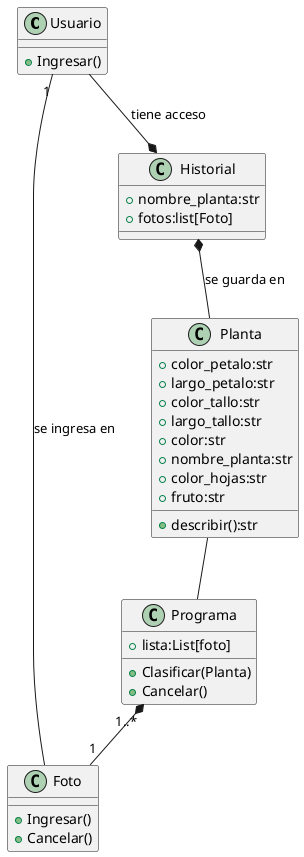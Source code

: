 @startuml
Class Usuario{
    +Ingresar()
}

Class Foto{
    +Ingresar()
    +Cancelar()
}

Class Programa{
    +lista:List[foto]
    +Clasificar(Planta)
    +Cancelar()
}

Class Planta{
    +color_petalo:str
    +largo_petalo:str
    +color_tallo:str
    +largo_tallo:str
    +color:str
    +nombre_planta:str
    +color_hojas:str
    +fruto:str
    +describir():str
}

Class Historial{
    +nombre_planta:str
    +fotos:list[Foto]
}

Usuario"1" -- Foto:se ingresa en
Planta -- Programa
Programa"1..*" *-- "1"Foto
Historial *-- Planta:se guarda en
Usuario --* Historial:tiene acceso

@enduml
